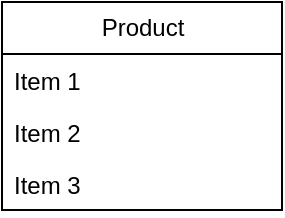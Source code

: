 <mxfile version="20.8.20" type="github">
  <diagram name="Page-1" id="6133507b-19e7-1e82-6fc7-422aa6c4b21f">
    <mxGraphModel dx="1203" dy="824" grid="1" gridSize="10" guides="1" tooltips="1" connect="1" arrows="1" fold="1" page="1" pageScale="1" pageWidth="1100" pageHeight="850" background="none" math="0" shadow="0">
      <root>
        <mxCell id="0" />
        <mxCell id="1" parent="0" />
        <mxCell id="Q1Mx89lOsKmunasT8Qjf-1" value="Product" style="swimlane;fontStyle=0;childLayout=stackLayout;horizontal=1;startSize=26;fillColor=none;horizontalStack=0;resizeParent=1;resizeParentMax=0;resizeLast=0;collapsible=1;marginBottom=0;html=1;" vertex="1" parent="1">
          <mxGeometry x="520" y="370" width="140" height="104" as="geometry" />
        </mxCell>
        <mxCell id="Q1Mx89lOsKmunasT8Qjf-2" value="Item 1" style="text;strokeColor=none;fillColor=none;align=left;verticalAlign=top;spacingLeft=4;spacingRight=4;overflow=hidden;rotatable=0;points=[[0,0.5],[1,0.5]];portConstraint=eastwest;whiteSpace=wrap;html=1;" vertex="1" parent="Q1Mx89lOsKmunasT8Qjf-1">
          <mxGeometry y="26" width="140" height="26" as="geometry" />
        </mxCell>
        <mxCell id="Q1Mx89lOsKmunasT8Qjf-3" value="Item 2" style="text;strokeColor=none;fillColor=none;align=left;verticalAlign=top;spacingLeft=4;spacingRight=4;overflow=hidden;rotatable=0;points=[[0,0.5],[1,0.5]];portConstraint=eastwest;whiteSpace=wrap;html=1;" vertex="1" parent="Q1Mx89lOsKmunasT8Qjf-1">
          <mxGeometry y="52" width="140" height="26" as="geometry" />
        </mxCell>
        <mxCell id="Q1Mx89lOsKmunasT8Qjf-4" value="Item 3" style="text;strokeColor=none;fillColor=none;align=left;verticalAlign=top;spacingLeft=4;spacingRight=4;overflow=hidden;rotatable=0;points=[[0,0.5],[1,0.5]];portConstraint=eastwest;whiteSpace=wrap;html=1;" vertex="1" parent="Q1Mx89lOsKmunasT8Qjf-1">
          <mxGeometry y="78" width="140" height="26" as="geometry" />
        </mxCell>
      </root>
    </mxGraphModel>
  </diagram>
</mxfile>
